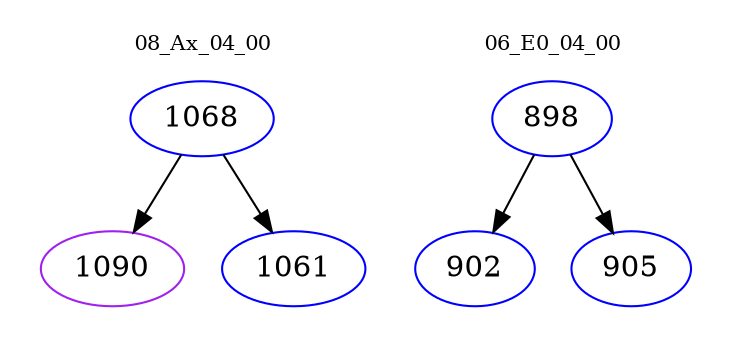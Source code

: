 digraph{
subgraph cluster_0 {
color = white
label = "08_Ax_04_00";
fontsize=10;
T0_1068 [label="1068", color="blue"]
T0_1068 -> T0_1090 [color="black"]
T0_1090 [label="1090", color="purple"]
T0_1068 -> T0_1061 [color="black"]
T0_1061 [label="1061", color="blue"]
}
subgraph cluster_1 {
color = white
label = "06_E0_04_00";
fontsize=10;
T1_898 [label="898", color="blue"]
T1_898 -> T1_902 [color="black"]
T1_902 [label="902", color="blue"]
T1_898 -> T1_905 [color="black"]
T1_905 [label="905", color="blue"]
}
}
